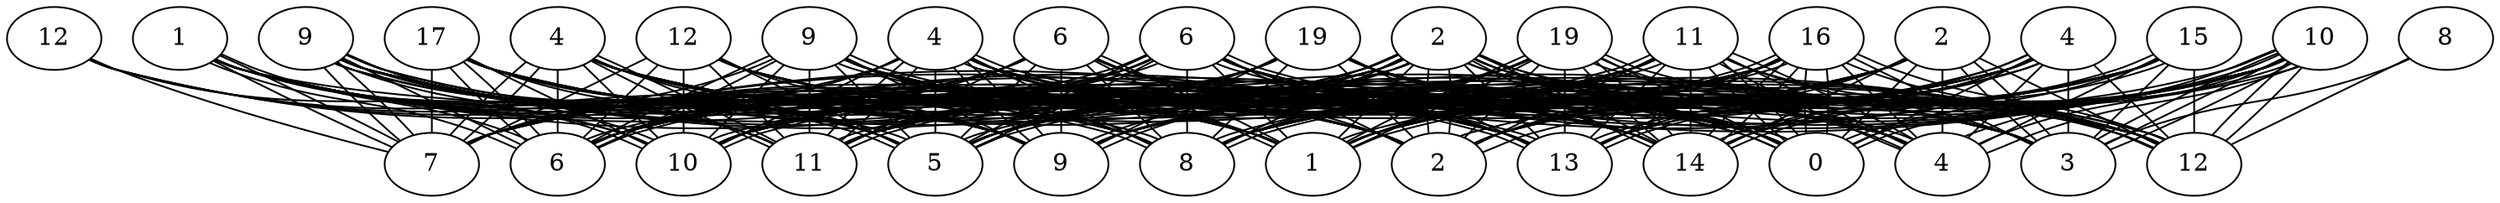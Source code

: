 graph X {
 13-7 [label="nodo13-7 (0)"];
 12-7 [label="nodo12-7 (12)"];
 13-6 [label="nodo13-6 (4)"];
 14-7 [label="nodo14-7 (14)"];
 13-8 [label="nodo13-8 (10)"];
 12-6 [label="nodo12-6 (14)"];
 13-5 [label="nodo13-5 (16)"];
 14-6 [label="nodo14-6 (13)"];
 12-8 [label="nodo12-8 (14)"];
 14-8 [label="nodo14-8 (13)"];
 13-9 [label="nodo13-9 (11)"];
 12-9 [label="nodo12-9 (20)"];
 14-9 [label="nodo14-9 (30)"];
 13-10 [label="nodo13-10 (15)"];
 11-7 [label="nodo11-7 (30)"];
 14-5 [label="nodo14-5 (14)"];
 11-6 [label="nodo11-6 (34)"];
 12-5 [label="nodo12-5 (16)"];
 11-8 [label="nodo11-8 (31)"];
 14-4 [label="nodo14-4 (18)"];
 11-9 [label="nodo11-9 (21)"];
 12-10 [label="nodo12-10 (34)"];
 14-10 [label="nodo14-10 (24)"];
 13-11 [label="nodo13-11 (22)"];
 11-5 [label="nodo11-5 (31)"];
 12-4 [label="nodo12-4 (19)"];
 13-4 [label="nodo13-4 (33)"];
 14-3 [label="nodo14-3 (22)"];
 11-4 [label="nodo11-4 (39)"];
 12-3 [label="nodo12-3 (38)"];
 11-10 [label="nodo11-10 (26)"];
 12-11 [label="nodo12-11 (37)"];
 10-9 [label="nodo10-9 (28)"];
 14-11 [label="nodo14-11 (37)"];
 13-12 [label="nodo13-12 (29)"];
 13-3 [label="nodo13-3 (35)"];
 14-2 [label="nodo14-2 (37)"];
 10-8 [label="nodo10-8 (44)"];
 10-10 [label="nodo10-10 (45)"];
 11-11 [label="nodo11-11 (28)"];
 9-9 [label="nodo9-9 (43)"];
 10-11 [label="nodo10-11 (47)"];
 11-12 [label="nodo11-12 (34)"];
 12-12 [label="nodo12-12 (31)"];
 14-12 [label="nodo14-12 (36)"];
 13-13 [label="nodo13-13 (39)"];
 10-7 [label="nodo10-7 (39)"];
 9-10 [label="nodo9-10 (35)"];
 10-5 [label="nodo10-5 (43)"];
 12-13 [label="nodo12-13 (51)"];
 10-6 [label="nodo10-6 (49)"];
 10-12 [label="nodo10-12 (47)"];
 11-13 [label="nodo11-13 (37)"];
 8-10 [label="nodo8-10 (44)"];
 9-11 [label="nodo9-11 (38)"];
 13-2 [label="nodo13-2 (43)"];
 14-13 [label="nodo14-13 (54)"];
 10-4 [label="nodo10-4 (50)"];
 11-3 [label="nodo11-3 (38)"];
 10-13 [label="nodo10-13 (55)"];
 11-14 [label="nodo11-14 (51)"];
 14-1 [label="nodo14-1 (46)"];
 8-11 [label="nodo8-11 (51)"];
 9-12 [label="nodo9-12 (43)"];
 10-3 [label="nodo10-3 (54)"];
 11-2 [label="nodo11-2 (52)"];
 12-2 [label="nodo12-2 (51)"];
 9-7 [label="nodo9-7 (47)"];
 13-14 [label="nodo13-14 (45)"];
 9-6 [label="nodo9-6 (50)"];
 14-14 [label="nodo14-14 (48)"];
 9-8 [label="nodo9-8 (43)"];
 13-1 [label="nodo13-1 (45)"];
 8-8 [label="nodo8-8 (51)"];
 8-9 [label="nodo8-9 (63)"];
 8-12 [label="nodo8-12 (45)"];
 9-13 [label="nodo9-13 (44)"];
 9-5 [label="nodo9-5 (54)"];
 12-1 [label="nodo12-1 (52)"];
 12-14 [label="nodo12-14 (54)"];
 7-10 [label="nodo7-10 (48)"];
 8-13 [label="nodo8-13 (61)"];
 9-14 [label="nodo9-14 (48)"];
 7-9 [label="nodo7-9 (60)"];
 7-12 [label="nodo7-12 (63)"];
 13-0 [label="nodo13-0 (49)"];
 13-15 [label="nodo13-15 (47)"];
 14-0 [label="nodo14-0 (66)"];
 7-11 [label="nodo7-11 (60)"];
 8-7 [label="nodo8-7 (66)"];
 12-15 [label="nodo12-15 (61)"];
 14-15 [label="nodo14-15 (49)"];
 13-16 [label="nodo13-16 (52)"];
 6-10 [label="nodo6-10 (65)"];
 8-14 [label="nodo8-14 (62)"];
 10-14 [label="nodo10-14 (65)"];
 9-15 [label="nodo9-15 (68)"];
 10-2 [label="nodo10-2 (55)"];
 11-1 [label="nodo11-1 (54)"];
 12-0 [label="nodo12-0 (56)"];
 14-16 [label="nodo14-16 (62)"];
 7-8 [label="nodo7-8 (61)"];
 8-6 [label="nodo8-6 (53)"];
 9-4 [label="nodo9-4 (64)"];
 6-11 [label="nodo6-11 (58)"];
 7-13 [label="nodo7-13 (63)"];
 11-15 [label="nodo11-15 (62)"];
 12-16 [label="nodo12-16 (55)"];
 13-17 [label="nodo13-17 (54)"];
 7-6 [label="nodo7-6 (65)"];
 8-5 [label="nodo8-5 (70)"];
 10-15 [label="nodo10-15 (73)"];
 9-3 [label="nodo9-3 (61)"];
 10-1 [label="nodo10-1 (69)"];
 11-0 [label="nodo11-0 (58)"];
 12-17 [label="nodo12-17 (68)"];
 14-17 [label="nodo14-17 (56)"];
 13-18 [label="nodo13-18 (74)"];
 9-2 [label="nodo9-2 (66)"];
 11-16 [label="nodo11-16 (71)"];
 14-18 [label="nodo14-18 (58)"];
 8-4 [label="nodo8-4 (65)"];
 5-11 [label="nodo5-11 (70)"];
 6-12 [label="nodo6-12 (77)"];
 10-0 [label="nodo10-0 (59)"];
 14-19 [label="nodo14-19 (76)"];
 7-14 [label="nodo7-14 (60)"];
 8-15 [label="nodo8-15 (60)"];
 9-0 [label="nodo9-0 (71)"];
 6-9 [label="nodo6-9 (72)"];
 6-14 [label="nodo6-14 (68)"];
 7-15 [label="nodo7-15 (61)"];
 7-5 [label="nodo7-5 (66)"];
 8-16 [label="nodo8-16 (75)"];
 6-8 [label="nodo6-8 (64)"];
 7-7 [label="nodo7-7 (70)"];
 6-15 [label="nodo6-15 (78)"];
 7-16 [label="nodo7-16 (64)"];
 8-3 [label="nodo8-3 (73)"];
 11-17 [label="nodo11-17 (73)"];
 12-18 [label="nodo12-18 (80)"];
 6-13 [label="nodo6-13 (72)"];
 13-19 [label="nodo13-19 (69)"];
 5-8 [label="nodo5-8 (84)"];
 6-7 [label="nodo6-7 (66)"];
 6-16 [label="nodo6-16 (72)"];
 7-17 [label="nodo7-17 (84)"];
 9-1 [label="nodo9-1 (80)"];
 5-10 [label="nodo5-10 (72)"];
 6-6 [label="nodo6-6 (71)"];
 7-4 [label="nodo7-4 (77)"];
 5-7 [label="nodo5-7 (76)"];
 6-5 [label="nodo6-5 (73)"];
 8-2 [label="nodo8-2 (84)"];
 5-12 [label="nodo5-12 (80)"];
 5-9 [label="nodo5-9 (70)"];
 5-14 [label="nodo5-14 (86)"];
 9-16 [label="nodo9-16 (80)"];
 6-4 [label="nodo6-4 (72)"];
 7-3 [label="nodo7-3 (71)"];
 8-17 [label="nodo8-17 (72)"];
 12-19 [label="nodo12-19 (85)"];
 4-9 [label="nodo4-9 (72)"];
 4-11 [label="nodo4-11 (79)"];
 5-6 [label="nodo5-6 (88)"];
 6-3 [label="nodo6-3 (74)"];
 7-2 [label="nodo7-2 (76)"];
 8-0 [label="nodo8-0 (79)"];
 10-16 [label="nodo10-16 (77)"];
 3-9 [label="nodo3-9 (75)"];
 4-8 [label="nodo4-8 (75)"];
 4-10 [label="nodo4-10 (82)"];
 5-4 [label="nodo5-4 (82)"];
 5-13 [label="nodo5-13 (73)"];
 5-16 [label="nodo5-16 (78)"];
 6-17 [label="nodo6-17 (80)"];
 9-17 [label="nodo9-17 (85)"];
 8-18 [label="nodo8-18 (88)"];
 8-1 [label="nodo8-1 (81)"];
 4-13 [label="nodo4-13 (78)"];
 5-5 [label="nodo5-5 (90)"];
 10-17 [label="nodo10-17 (75)"];
 11-18 [label="nodo11-18 (88)"];
 4-12 [label="nodo4-12 (92)"];
 5-3 [label="nodo5-3 (91)"];
 6-2 [label="nodo6-2 (81)"];
 2-9 [label="nodo2-9 (78)"];
 3-8 [label="nodo3-8 (95)"];
 3-10 [label="nodo3-10 (78)"];
 4-7 [label="nodo4-7 (77)"];
 4-14 [label="nodo4-14 (79)"];
 5-15 [label="nodo5-15 (78)"];
 10-18 [label="nodo10-18 (87)"];
 7-1 [label="nodo7-1 (85)"];
 9-18 [label="nodo9-18 (79)"];
 3-7 [label="nodo3-7 (93)"];
 4-6 [label="nodo4-6 (95)"];
 1-9 [label="nodo1-9 (98)"];
 2-8 [label="nodo2-8 (92)"];
 2-10 [label="nodo2-10 (97)"];
 3-11 [label="nodo3-11 (81)"];
 3-13 [label="nodo3-13 (94)"];
 4-15 [label="nodo4-15 (93)"];
 4-16 [label="nodo4-16 (94)"];
 5-17 [label="nodo5-17 (80)"];
 3-14 [label="nodo3-14 (87)"];
 7-18 [label="nodo7-18 (97)"];
 7-0 [label="nodo7-0 (91)"];
 9-19 [label="nodo9-19 (89)"];
 4-17 [label="nodo4-17 (94)"];
 5-18 [label="nodo5-18 (97)"];
 6-18 [label="nodo6-18 (98)"];
 2-11 [label="nodo2-11 (101)"];
 3-12 [label="nodo3-12 (95)"];
 5-2 [label="nodo5-2 (85)"];
 6-1 [label="nodo6-1 (88)"];
 4-4 [label="nodo4-4 (90)"];
 3-15 [label="nodo3-15 (103)"];
 11-19 [label="nodo11-19 (91)"];
 4-2 [label="nodo4-2 (89)"];
 5-1 [label="nodo5-1 (91)"];
 2-14 [label="nodo2-14 (106)"];
 10-19 [label="nodo10-19 (101)"];
 3-6 [label="nodo3-6 (98)"];
 4-5 [label="nodo4-5 (91)"];
 6-0 [label="nodo6-0 (107)"];
 8-19 [label="nodo8-19 (101)"];
 3-2 [label="nodo3-2 (101)"];
 4-1 [label="nodo4-1 (103)"];
 4-3 [label="nodo4-3 (108)"];
 2-12 [label="nodo2-12 (104)"];
 3-4 [label="nodo3-4 (102)"];
 3-5 [label="nodo3-5 (100)"];
 3-16 [label="nodo3-16 (104)"];
 5-0 [label="nodo5-0 (98)"];
 1-8 [label="nodo1-8 (110)"];
 2-7 [label="nodo2-7 (105)"];
 3-17 [label="nodo3-17 (108)"];
 4-18 [label="nodo4-18 (107)"];
 3-1 [label="nodo3-1 (112)"];
 4-0 [label="nodo4-0 (105)"];
 1-10 [label="nodo1-10 (103)"];
 2-13 [label="nodo2-13 (111)"];
 3-3 [label="nodo3-3 (103)"];
 5-19 [label="nodo5-19 (112)"];
 7-19 [label="nodo7-19 (105)"];
 0-9 [label="nodo0-9 (108)"];
 2-6 [label="nodo2-6 (111)"];
 2-15 [label="nodo2-15 (107)"];
 6-19 [label="nodo6-19 (112)"];
 2-5 [label="nodo2-5 (111)"];
 1-11 [label="nodo1-11 (119)"];
 2-2 [label="nodo2-2 (107)"];
 2-3 [label="nodo2-3 (107)"];
 2-4 [label="nodo2-4 (106)"];
 0-10 [label="nodo0-10 (107)"];
 1-12 [label="nodo1-12 (106)"];
 2-1 [label="nodo2-1 (113)"];
 3-0 [label="nodo3-0 (110)"];
 2-16 [label="nodo2-16 (114)"];
 1-7 [label="nodo1-7 (106)"];
 0-7 [label="nodo0-7 (110)"];
 1-6 [label="nodo1-6 (107)"];
 0-12 [label="nodo0-12 (125)"];
 1-13 [label="nodo1-13 (111)"];
 1-4 [label="nodo1-4 (123)"];
 1-14 [label="nodo1-14 (120)"];
 0-6 [label="nodo0-6 (123)"];
 1-5 [label="nodo1-5 (127)"];
 0-11 [label="nodo0-11 (124)"];
 1-2 [label="nodo1-2 (118)"];
 1-3 [label="nodo1-3 (116)"];
 1-15 [label="nodo1-15 (121)"];
 3-18 [label="nodo3-18 (127)"];
 4-19 [label="nodo4-19 (119)"];
 0-8 [label="nodo0-8 (109)"];
 2-17 [label="nodo2-17 (114)"];
 2-0 [label="nodo2-0 (128)"];
 0-13 [label="nodo0-13 (130)"];
 0-5 [label="nodo0-5 (125)"];
 1-1 [label="nodo1-1 (133)"];
 0-14 [label="nodo0-14 (123)"];
 1-16 [label="nodo1-16 (116)"];
 1-17 [label="nodo1-17 (124)"];
 2-18 [label="nodo2-18 (121)"];
 0-3 [label="nodo0-3 (125)"];
 0-16 [label="nodo0-16 (122)"];
 0-2 [label="nodo0-2 (129)"];
 3-19 [label="nodo3-19 (129)"];
 0-15 [label="nodo0-15 (136)"];
 1-18 [label="nodo1-18 (137)"];
 2-19 [label="nodo2-19 (133)"];
 0-17 [label="nodo0-17 (124)"];
 0-4 [label="nodo0-4 (127)"];
 1-0 [label="nodo1-0 (143)"];
 0-18 [label="nodo0-18 (130)"];
 1-19 [label="nodo1-19 (144)"];
 0-1 [label="nodo0-1 (131)"];
 0-19 [label="nodo0-19 (138)"];
 0-0 [label="nodo0-0 (143)"];
  13-7 -- 12-7  [label="12"];
  13-7 -- 13-6  [label="4"];
  13-7 -- 14-7  [label="14"];
  13-7 -- 13-8  [label="10"];
  13-6 -- 12-6  [label="10"];
  13-6 -- 13-5  [label="12"];
  13-6 -- 14-6  [label="9"];
  13-8 -- 12-8  [label="4"];
  13-8 -- 14-8  [label="3"];
  13-8 -- 13-9  [label="1"];
  13-9 -- 12-9  [label="9"];
  13-9 -- 14-9  [label="19"];
  13-9 -- 13-10  [label="4"];
  12-7 -- 11-7  [label="18"];
  14-6 -- 14-5  [label="1"];
  12-6 -- 11-6  [label="20"];
  12-6 -- 12-5  [label="2"];
  12-8 -- 11-8  [label="17"];
  14-5 -- 14-4  [label="4"];
  12-9 -- 11-9  [label="6"];
  12-9 -- 12-10  [label="19"];
  13-10 -- 14-10  [label="9"];
  13-10 -- 13-11  [label="7"];
  12-5 -- 11-5  [label="15"];
  12-5 -- 12-4  [label="3"];
  13-5 -- 13-4  [label="17"];
  14-4 -- 14-3  [label="4"];
  12-4 -- 11-4  [label="20"];
  12-4 -- 12-3  [label="19"];
  12-10 -- 11-10  [label="7"];
  12-10 -- 12-11  [label="18"];
  11-9 -- 10-9  [label="7"];
  13-11 -- 14-11  [label="15"];
  13-11 -- 13-12  [label="7"];
  14-3 -- 13-3  [label="13"];
  14-3 -- 14-2  [label="15"];
  11-8 -- 10-8  [label="19"];
  11-10 -- 10-10  [label="19"];
  11-10 -- 11-11  [label="2"];
  10-9 -- 9-9  [label="15"];
  11-11 -- 10-11  [label="19"];
  11-11 -- 11-12  [label="6"];
  13-12 -- 12-12  [label="2"];
  13-12 -- 14-12  [label="7"];
  13-12 -- 13-13  [label="10"];
  11-7 -- 10-7  [label="9"];
  10-10 -- 9-10  [label="4"];
  11-5 -- 10-5  [label="12"];
  12-12 -- 12-13  [label="20"];
  11-6 -- 10-6  [label="15"];
  11-12 -- 10-12  [label="13"];
  11-12 -- 11-13  [label="3"];
  9-10 -- 8-10  [label="9"];
  9-10 -- 9-11  [label="3"];
  13-3 -- 13-2  [label="8"];
  14-12 -- 14-13  [label="18"];
  11-4 -- 10-4  [label="13"];
  11-4 -- 11-3  [label="1"];
  11-13 -- 10-13  [label="18"];
  11-13 -- 11-14  [label="14"];
  14-2 -- 14-1  [label="9"];
  9-11 -- 8-11  [label="13"];
  9-11 -- 9-12  [label="5"];
  11-3 -- 10-3  [label="16"];
  11-3 -- 11-2  [label="14"];
  12-3 -- 12-2  [label="13"];
  10-7 -- 9-7  [label="8"];
  13-13 -- 13-14  [label="6"];
  10-6 -- 9-6  [label="10"];
  14-13 -- 14-14  [label="8"];
  10-8 -- 9-8  [label="1"];
  13-2 -- 13-1  [label="3"];
  9-8 -- 8-8  [label="8"];
  9-9 -- 8-9  [label="20"];
  9-12 -- 8-12  [label="2"];
  9-12 -- 9-13  [label="1"];
  10-5 -- 9-5  [label="11"];
  12-2 -- 12-1  [label="9"];
  12-13 -- 12-14  [label="11"];
  8-10 -- 7-10  [label="4"];
  9-13 -- 8-13  [label="17"];
  9-13 -- 9-14  [label="4"];
  8-9 -- 7-9  [label="15"];
  8-12 -- 7-12  [label="18"];
  13-1 -- 13-0  [label="4"];
  13-14 -- 13-15  [label="2"];
  14-1 -- 14-0  [label="20"];
  8-11 -- 7-11  [label="13"];
  9-7 -- 8-7  [label="19"];
  13-15 -- 12-15  [label="14"];
  13-15 -- 14-15  [label="2"];
  13-15 -- 13-16  [label="5"];
  7-10 -- 6-10  [label="17"];
  9-14 -- 8-14  [label="14"];
  9-14 -- 10-14  [label="17"];
  9-14 -- 9-15  [label="20"];
  11-2 -- 10-2  [label="7"];
  11-2 -- 11-1  [label="6"];
  12-1 -- 12-0  [label="8"];
  14-15 -- 14-16  [label="13"];
  8-8 -- 7-8  [label="11"];
  9-6 -- 8-6  [label="3"];
  10-4 -- 9-4  [label="14"];
  7-11 -- 6-11  [label="7"];
  8-13 -- 7-13  [label="12"];
  11-14 -- 11-15  [label="11"];
  13-16 -- 12-16  [label="3"];
  13-16 -- 13-17  [label="2"];
  8-6 -- 7-6  [label="12"];
  8-6 -- 8-5  [label="17"];
  10-14 -- 10-15  [label="20"];
  10-3 -- 9-3  [label="7"];
  11-1 -- 10-1  [label="15"];
  11-1 -- 11-0  [label="4"];
  13-17 -- 12-17  [label="14"];
  13-17 -- 14-17  [label="2"];
  13-17 -- 13-18  [label="20"];
  10-2 -- 9-2  [label="11"];
  12-16 -- 11-16  [label="16"];
  14-17 -- 14-18  [label="2"];
  9-4 -- 8-4  [label="8"];
  6-11 -- 5-11  [label="12"];
  6-11 -- 6-12  [label="19"];
  11-0 -- 10-0  [label="1"];
  14-18 -- 14-19  [label="18"];
  8-14 -- 7-14  [label="1"];
  8-14 -- 8-15  [label="1"];
  10-0 -- 9-0  [label="12"];
  7-9 -- 6-9  [label="12"];
  7-14 -- 6-14  [label="8"];
  7-14 -- 7-15  [label="1"];
  8-5 -- 7-5  [label="6"];
  8-15 -- 8-16  [label="15"];
  7-8 -- 6-8  [label="3"];
  7-8 -- 7-7  [label="9"];
  7-15 -- 6-15  [label="17"];
  7-15 -- 7-16  [label="3"];
  9-3 -- 8-3  [label="12"];
  12-17 -- 11-17  [label="11"];
  12-17 -- 12-18  [label="18"];
  7-13 -- 6-13  [label="9"];
  13-18 -- 13-19  [label="6"];
  6-8 -- 5-8  [label="20"];
  6-8 -- 6-7  [label="2"];
  7-16 -- 6-16  [label="8"];
  7-16 -- 7-17  [label="20"];
  10-1 -- 9-1  [label="16"];
  6-10 -- 5-10  [label="7"];
  7-6 -- 6-6  [label="6"];
  8-4 -- 7-4  [label="12"];
  6-7 -- 5-7  [label="10"];
  7-5 -- 6-5  [label="7"];
  9-2 -- 8-2  [label="18"];
  6-12 -- 5-12  [label="13"];
  6-9 -- 5-9  [label="2"];
  6-14 -- 5-14  [label="18"];
  9-15 -- 9-16  [label="12"];
  7-4 -- 6-4  [label="3"];
  7-4 -- 7-3  [label="2"];
  8-16 -- 8-17  [label="3"];
  13-19 -- 12-19  [label="16"];
  5-9 -- 4-9  [label="2"];
  5-11 -- 4-11  [label="9"];
  6-6 -- 5-6  [label="17"];
  7-3 -- 6-3  [label="3"];
  7-3 -- 7-2  [label="5"];
  9-0 -- 8-0  [label="8"];
  11-16 -- 10-16  [label="6"];
  4-9 -- 3-9  [label="3"];
  4-9 -- 4-8  [label="3"];
  4-9 -- 4-10  [label="10"];
  6-4 -- 5-4  [label="10"];
  6-13 -- 5-13  [label="1"];
  6-16 -- 5-16  [label="6"];
  6-16 -- 6-17  [label="8"];
  8-17 -- 9-17  [label="13"];
  8-17 -- 8-18  [label="16"];
  9-1 -- 8-1  [label="9"];
  5-13 -- 4-13  [label="5"];
  6-5 -- 5-5  [label="17"];
  11-17 -- 10-17  [label="2"];
  11-17 -- 11-18  [label="15"];
  5-12 -- 4-12  [label="18"];
  6-3 -- 5-3  [label="17"];
  6-3 -- 6-2  [label="7"];
  3-9 -- 2-9  [label="3"];
  3-9 -- 3-8  [label="20"];
  3-9 -- 3-10  [label="3"];
  4-8 -- 4-7  [label="2"];
  5-14 -- 4-14  [label="4"];
  5-14 -- 5-15  [label="3"];
  10-17 -- 10-18  [label="12"];
  7-2 -- 7-1  [label="9"];
  9-17 -- 9-18  [label="3"];
  4-7 -- 3-7  [label="16"];
  4-7 -- 4-6  [label="18"];
  2-9 -- 1-9  [label="20"];
  2-9 -- 2-8  [label="14"];
  2-9 -- 2-10  [label="19"];
  3-10 -- 3-11  [label="3"];
  4-13 -- 3-13  [label="16"];
  5-15 -- 4-15  [label="15"];
  5-16 -- 4-16  [label="16"];
  5-16 -- 5-17  [label="2"];
  4-14 -- 3-14  [label="8"];
  7-17 -- 7-18  [label="18"];
  8-0 -- 7-0  [label="12"];
  9-18 -- 9-19  [label="10"];
  5-17 -- 4-17  [label="14"];
  5-17 -- 5-18  [label="17"];
  6-17 -- 6-18  [label="18"];
  3-11 -- 2-11  [label="20"];
  3-11 -- 3-12  [label="14"];
  6-2 -- 5-2  [label="4"];
  6-2 -- 6-1  [label="7"];
  5-4 -- 4-4  [label="8"];
  4-15 -- 3-15  [label="19"];
  11-18 -- 11-19  [label="7"];
  5-2 -- 4-2  [label="4"];
  5-2 -- 5-1  [label="6"];
  3-14 -- 2-14  [label="19"];
  10-18 -- 10-19  [label="14"];
  4-6 -- 3-6  [label="10"];
  4-6 -- 4-5  [label="3"];
  6-1 -- 6-0  [label="19"];
  8-18 -- 8-19  [label="13"];
  4-2 -- 3-2  [label="12"];
  4-2 -- 4-1  [label="14"];
  4-2 -- 4-3  [label="19"];
  3-12 -- 2-12  [label="14"];
  4-4 -- 3-4  [label="12"];
  4-5 -- 3-5  [label="9"];
  4-16 -- 3-16  [label="13"];
  5-1 -- 5-0  [label="7"];
  2-8 -- 1-8  [label="18"];
  2-8 -- 2-7  [label="13"];
  4-17 -- 3-17  [label="16"];
  4-17 -- 4-18  [label="15"];
  4-1 -- 3-1  [label="19"];
  4-1 -- 4-0  [label="12"];
  2-10 -- 1-10  [label="9"];
  3-13 -- 2-13  [label="17"];
  4-3 -- 3-3  [label="6"];
  5-18 -- 5-19  [label="15"];
  7-18 -- 7-19  [label="8"];
  1-9 -- 0-9  [label="10"];
  3-6 -- 2-6  [label="13"];
  3-15 -- 2-15  [label="9"];
  6-18 -- 6-19  [label="14"];
  3-5 -- 2-5  [label="11"];
  2-11 -- 1-11  [label="18"];
  3-2 -- 2-2  [label="6"];
  3-3 -- 2-3  [label="5"];
  3-4 -- 2-4  [label="4"];
  1-10 -- 0-10  [label="4"];
  2-12 -- 1-12  [label="2"];
  3-1 -- 2-1  [label="9"];
  3-1 -- 3-0  [label="6"];
  3-16 -- 2-16  [label="10"];
  2-7 -- 1-7  [label="1"];
  1-7 -- 0-7  [label="4"];
  1-7 -- 1-6  [label="1"];
  1-12 -- 0-12  [label="19"];
  1-12 -- 1-13  [label="5"];
  2-4 -- 1-4  [label="17"];
  2-14 -- 1-14  [label="14"];
  1-6 -- 0-6  [label="16"];
  1-6 -- 1-5  [label="20"];
  0-10 -- 0-11  [label="17"];
  2-2 -- 1-2  [label="11"];
  2-3 -- 1-3  [label="9"];
  2-15 -- 1-15  [label="14"];
  4-18 -- 3-18  [label="20"];
  4-18 -- 4-19  [label="12"];
  0-9 -- 0-8  [label="1"];
  3-17 -- 2-17  [label="6"];
  3-0 -- 2-0  [label="18"];
  1-13 -- 0-13  [label="19"];
  0-6 -- 0-5  [label="12"];
  2-1 -- 1-1  [label="20"];
  1-14 -- 0-14  [label="9"];
  2-16 -- 1-16  [label="2"];
  2-17 -- 1-17  [label="10"];
  2-17 -- 2-18  [label="7"];
  1-3 -- 0-3  [label="9"];
  1-16 -- 0-16  [label="6"];
  1-2 -- 0-2  [label="11"];
  4-19 -- 3-19  [label="10"];
  1-15 -- 0-15  [label="15"];
  2-18 -- 1-18  [label="16"];
  2-18 -- 2-19  [label="12"];
  0-16 -- 0-17  [label="2"];
  1-4 -- 0-4  [label="4"];
  2-0 -- 1-0  [label="20"];
  0-17 -- 0-18  [label="6"];
  1-18 -- 1-19  [label="16"];
  0-2 -- 0-1  [label="2"];
  0-18 -- 0-19  [label="8"];
  0-1 -- 0-0  [label="12"];
}
